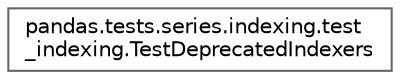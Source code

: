 digraph "Graphical Class Hierarchy"
{
 // LATEX_PDF_SIZE
  bgcolor="transparent";
  edge [fontname=Helvetica,fontsize=10,labelfontname=Helvetica,labelfontsize=10];
  node [fontname=Helvetica,fontsize=10,shape=box,height=0.2,width=0.4];
  rankdir="LR";
  Node0 [id="Node000000",label="pandas.tests.series.indexing.test\l_indexing.TestDeprecatedIndexers",height=0.2,width=0.4,color="grey40", fillcolor="white", style="filled",URL="$d2/d5e/classpandas_1_1tests_1_1series_1_1indexing_1_1test__indexing_1_1TestDeprecatedIndexers.html",tooltip=" "];
}
